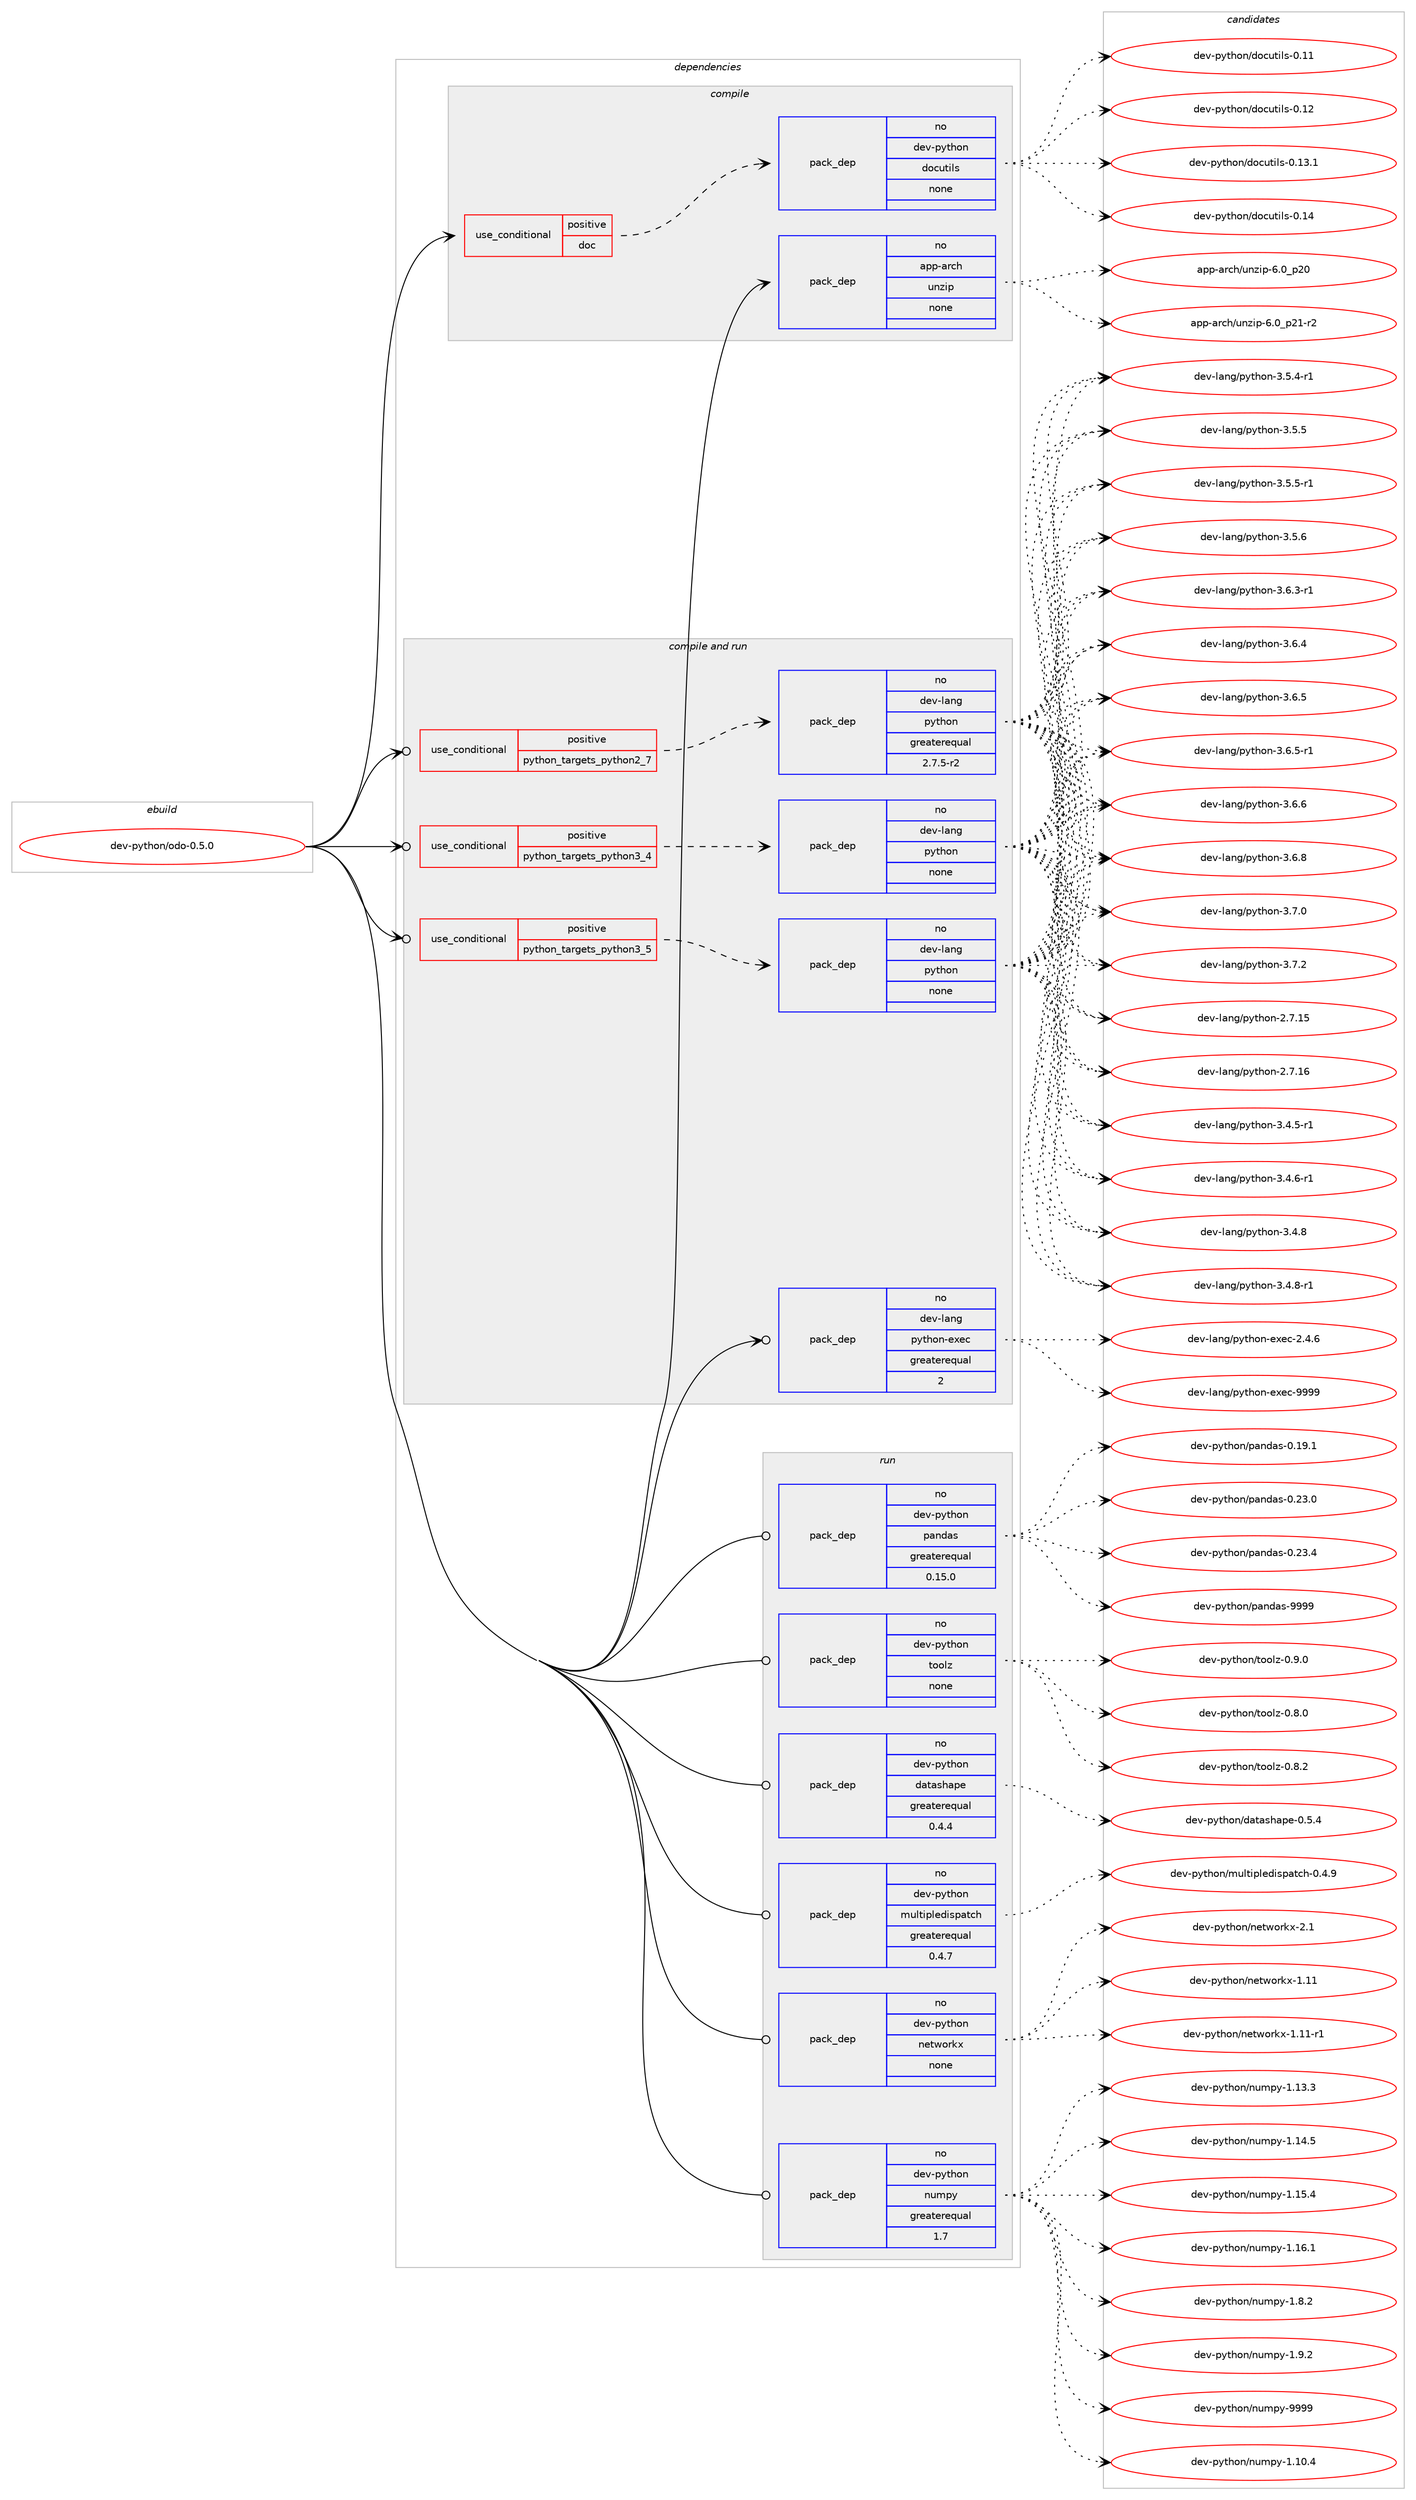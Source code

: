 digraph prolog {

# *************
# Graph options
# *************

newrank=true;
concentrate=true;
compound=true;
graph [rankdir=LR,fontname=Helvetica,fontsize=10,ranksep=1.5];#, ranksep=2.5, nodesep=0.2];
edge  [arrowhead=vee];
node  [fontname=Helvetica,fontsize=10];

# **********
# The ebuild
# **********

subgraph cluster_leftcol {
color=gray;
rank=same;
label=<<i>ebuild</i>>;
id [label="dev-python/odo-0.5.0", color=red, width=4, href="../dev-python/odo-0.5.0.svg"];
}

# ****************
# The dependencies
# ****************

subgraph cluster_midcol {
color=gray;
label=<<i>dependencies</i>>;
subgraph cluster_compile {
fillcolor="#eeeeee";
style=filled;
label=<<i>compile</i>>;
subgraph cond378516 {
dependency1421882 [label=<<TABLE BORDER="0" CELLBORDER="1" CELLSPACING="0" CELLPADDING="4"><TR><TD ROWSPAN="3" CELLPADDING="10">use_conditional</TD></TR><TR><TD>positive</TD></TR><TR><TD>doc</TD></TR></TABLE>>, shape=none, color=red];
subgraph pack1020089 {
dependency1421883 [label=<<TABLE BORDER="0" CELLBORDER="1" CELLSPACING="0" CELLPADDING="4" WIDTH="220"><TR><TD ROWSPAN="6" CELLPADDING="30">pack_dep</TD></TR><TR><TD WIDTH="110">no</TD></TR><TR><TD>dev-python</TD></TR><TR><TD>docutils</TD></TR><TR><TD>none</TD></TR><TR><TD></TD></TR></TABLE>>, shape=none, color=blue];
}
dependency1421882:e -> dependency1421883:w [weight=20,style="dashed",arrowhead="vee"];
}
id:e -> dependency1421882:w [weight=20,style="solid",arrowhead="vee"];
subgraph pack1020090 {
dependency1421884 [label=<<TABLE BORDER="0" CELLBORDER="1" CELLSPACING="0" CELLPADDING="4" WIDTH="220"><TR><TD ROWSPAN="6" CELLPADDING="30">pack_dep</TD></TR><TR><TD WIDTH="110">no</TD></TR><TR><TD>app-arch</TD></TR><TR><TD>unzip</TD></TR><TR><TD>none</TD></TR><TR><TD></TD></TR></TABLE>>, shape=none, color=blue];
}
id:e -> dependency1421884:w [weight=20,style="solid",arrowhead="vee"];
}
subgraph cluster_compileandrun {
fillcolor="#eeeeee";
style=filled;
label=<<i>compile and run</i>>;
subgraph cond378517 {
dependency1421885 [label=<<TABLE BORDER="0" CELLBORDER="1" CELLSPACING="0" CELLPADDING="4"><TR><TD ROWSPAN="3" CELLPADDING="10">use_conditional</TD></TR><TR><TD>positive</TD></TR><TR><TD>python_targets_python2_7</TD></TR></TABLE>>, shape=none, color=red];
subgraph pack1020091 {
dependency1421886 [label=<<TABLE BORDER="0" CELLBORDER="1" CELLSPACING="0" CELLPADDING="4" WIDTH="220"><TR><TD ROWSPAN="6" CELLPADDING="30">pack_dep</TD></TR><TR><TD WIDTH="110">no</TD></TR><TR><TD>dev-lang</TD></TR><TR><TD>python</TD></TR><TR><TD>greaterequal</TD></TR><TR><TD>2.7.5-r2</TD></TR></TABLE>>, shape=none, color=blue];
}
dependency1421885:e -> dependency1421886:w [weight=20,style="dashed",arrowhead="vee"];
}
id:e -> dependency1421885:w [weight=20,style="solid",arrowhead="odotvee"];
subgraph cond378518 {
dependency1421887 [label=<<TABLE BORDER="0" CELLBORDER="1" CELLSPACING="0" CELLPADDING="4"><TR><TD ROWSPAN="3" CELLPADDING="10">use_conditional</TD></TR><TR><TD>positive</TD></TR><TR><TD>python_targets_python3_4</TD></TR></TABLE>>, shape=none, color=red];
subgraph pack1020092 {
dependency1421888 [label=<<TABLE BORDER="0" CELLBORDER="1" CELLSPACING="0" CELLPADDING="4" WIDTH="220"><TR><TD ROWSPAN="6" CELLPADDING="30">pack_dep</TD></TR><TR><TD WIDTH="110">no</TD></TR><TR><TD>dev-lang</TD></TR><TR><TD>python</TD></TR><TR><TD>none</TD></TR><TR><TD></TD></TR></TABLE>>, shape=none, color=blue];
}
dependency1421887:e -> dependency1421888:w [weight=20,style="dashed",arrowhead="vee"];
}
id:e -> dependency1421887:w [weight=20,style="solid",arrowhead="odotvee"];
subgraph cond378519 {
dependency1421889 [label=<<TABLE BORDER="0" CELLBORDER="1" CELLSPACING="0" CELLPADDING="4"><TR><TD ROWSPAN="3" CELLPADDING="10">use_conditional</TD></TR><TR><TD>positive</TD></TR><TR><TD>python_targets_python3_5</TD></TR></TABLE>>, shape=none, color=red];
subgraph pack1020093 {
dependency1421890 [label=<<TABLE BORDER="0" CELLBORDER="1" CELLSPACING="0" CELLPADDING="4" WIDTH="220"><TR><TD ROWSPAN="6" CELLPADDING="30">pack_dep</TD></TR><TR><TD WIDTH="110">no</TD></TR><TR><TD>dev-lang</TD></TR><TR><TD>python</TD></TR><TR><TD>none</TD></TR><TR><TD></TD></TR></TABLE>>, shape=none, color=blue];
}
dependency1421889:e -> dependency1421890:w [weight=20,style="dashed",arrowhead="vee"];
}
id:e -> dependency1421889:w [weight=20,style="solid",arrowhead="odotvee"];
subgraph pack1020094 {
dependency1421891 [label=<<TABLE BORDER="0" CELLBORDER="1" CELLSPACING="0" CELLPADDING="4" WIDTH="220"><TR><TD ROWSPAN="6" CELLPADDING="30">pack_dep</TD></TR><TR><TD WIDTH="110">no</TD></TR><TR><TD>dev-lang</TD></TR><TR><TD>python-exec</TD></TR><TR><TD>greaterequal</TD></TR><TR><TD>2</TD></TR></TABLE>>, shape=none, color=blue];
}
id:e -> dependency1421891:w [weight=20,style="solid",arrowhead="odotvee"];
}
subgraph cluster_run {
fillcolor="#eeeeee";
style=filled;
label=<<i>run</i>>;
subgraph pack1020095 {
dependency1421892 [label=<<TABLE BORDER="0" CELLBORDER="1" CELLSPACING="0" CELLPADDING="4" WIDTH="220"><TR><TD ROWSPAN="6" CELLPADDING="30">pack_dep</TD></TR><TR><TD WIDTH="110">no</TD></TR><TR><TD>dev-python</TD></TR><TR><TD>datashape</TD></TR><TR><TD>greaterequal</TD></TR><TR><TD>0.4.4</TD></TR></TABLE>>, shape=none, color=blue];
}
id:e -> dependency1421892:w [weight=20,style="solid",arrowhead="odot"];
subgraph pack1020096 {
dependency1421893 [label=<<TABLE BORDER="0" CELLBORDER="1" CELLSPACING="0" CELLPADDING="4" WIDTH="220"><TR><TD ROWSPAN="6" CELLPADDING="30">pack_dep</TD></TR><TR><TD WIDTH="110">no</TD></TR><TR><TD>dev-python</TD></TR><TR><TD>multipledispatch</TD></TR><TR><TD>greaterequal</TD></TR><TR><TD>0.4.7</TD></TR></TABLE>>, shape=none, color=blue];
}
id:e -> dependency1421893:w [weight=20,style="solid",arrowhead="odot"];
subgraph pack1020097 {
dependency1421894 [label=<<TABLE BORDER="0" CELLBORDER="1" CELLSPACING="0" CELLPADDING="4" WIDTH="220"><TR><TD ROWSPAN="6" CELLPADDING="30">pack_dep</TD></TR><TR><TD WIDTH="110">no</TD></TR><TR><TD>dev-python</TD></TR><TR><TD>networkx</TD></TR><TR><TD>none</TD></TR><TR><TD></TD></TR></TABLE>>, shape=none, color=blue];
}
id:e -> dependency1421894:w [weight=20,style="solid",arrowhead="odot"];
subgraph pack1020098 {
dependency1421895 [label=<<TABLE BORDER="0" CELLBORDER="1" CELLSPACING="0" CELLPADDING="4" WIDTH="220"><TR><TD ROWSPAN="6" CELLPADDING="30">pack_dep</TD></TR><TR><TD WIDTH="110">no</TD></TR><TR><TD>dev-python</TD></TR><TR><TD>numpy</TD></TR><TR><TD>greaterequal</TD></TR><TR><TD>1.7</TD></TR></TABLE>>, shape=none, color=blue];
}
id:e -> dependency1421895:w [weight=20,style="solid",arrowhead="odot"];
subgraph pack1020099 {
dependency1421896 [label=<<TABLE BORDER="0" CELLBORDER="1" CELLSPACING="0" CELLPADDING="4" WIDTH="220"><TR><TD ROWSPAN="6" CELLPADDING="30">pack_dep</TD></TR><TR><TD WIDTH="110">no</TD></TR><TR><TD>dev-python</TD></TR><TR><TD>pandas</TD></TR><TR><TD>greaterequal</TD></TR><TR><TD>0.15.0</TD></TR></TABLE>>, shape=none, color=blue];
}
id:e -> dependency1421896:w [weight=20,style="solid",arrowhead="odot"];
subgraph pack1020100 {
dependency1421897 [label=<<TABLE BORDER="0" CELLBORDER="1" CELLSPACING="0" CELLPADDING="4" WIDTH="220"><TR><TD ROWSPAN="6" CELLPADDING="30">pack_dep</TD></TR><TR><TD WIDTH="110">no</TD></TR><TR><TD>dev-python</TD></TR><TR><TD>toolz</TD></TR><TR><TD>none</TD></TR><TR><TD></TD></TR></TABLE>>, shape=none, color=blue];
}
id:e -> dependency1421897:w [weight=20,style="solid",arrowhead="odot"];
}
}

# **************
# The candidates
# **************

subgraph cluster_choices {
rank=same;
color=gray;
label=<<i>candidates</i>>;

subgraph choice1020089 {
color=black;
nodesep=1;
choice1001011184511212111610411111047100111991171161051081154548464949 [label="dev-python/docutils-0.11", color=red, width=4,href="../dev-python/docutils-0.11.svg"];
choice1001011184511212111610411111047100111991171161051081154548464950 [label="dev-python/docutils-0.12", color=red, width=4,href="../dev-python/docutils-0.12.svg"];
choice10010111845112121116104111110471001119911711610510811545484649514649 [label="dev-python/docutils-0.13.1", color=red, width=4,href="../dev-python/docutils-0.13.1.svg"];
choice1001011184511212111610411111047100111991171161051081154548464952 [label="dev-python/docutils-0.14", color=red, width=4,href="../dev-python/docutils-0.14.svg"];
dependency1421883:e -> choice1001011184511212111610411111047100111991171161051081154548464949:w [style=dotted,weight="100"];
dependency1421883:e -> choice1001011184511212111610411111047100111991171161051081154548464950:w [style=dotted,weight="100"];
dependency1421883:e -> choice10010111845112121116104111110471001119911711610510811545484649514649:w [style=dotted,weight="100"];
dependency1421883:e -> choice1001011184511212111610411111047100111991171161051081154548464952:w [style=dotted,weight="100"];
}
subgraph choice1020090 {
color=black;
nodesep=1;
choice971121124597114991044711711012210511245544648951125048 [label="app-arch/unzip-6.0_p20", color=red, width=4,href="../app-arch/unzip-6.0_p20.svg"];
choice9711211245971149910447117110122105112455446489511250494511450 [label="app-arch/unzip-6.0_p21-r2", color=red, width=4,href="../app-arch/unzip-6.0_p21-r2.svg"];
dependency1421884:e -> choice971121124597114991044711711012210511245544648951125048:w [style=dotted,weight="100"];
dependency1421884:e -> choice9711211245971149910447117110122105112455446489511250494511450:w [style=dotted,weight="100"];
}
subgraph choice1020091 {
color=black;
nodesep=1;
choice10010111845108971101034711212111610411111045504655464953 [label="dev-lang/python-2.7.15", color=red, width=4,href="../dev-lang/python-2.7.15.svg"];
choice10010111845108971101034711212111610411111045504655464954 [label="dev-lang/python-2.7.16", color=red, width=4,href="../dev-lang/python-2.7.16.svg"];
choice1001011184510897110103471121211161041111104551465246534511449 [label="dev-lang/python-3.4.5-r1", color=red, width=4,href="../dev-lang/python-3.4.5-r1.svg"];
choice1001011184510897110103471121211161041111104551465246544511449 [label="dev-lang/python-3.4.6-r1", color=red, width=4,href="../dev-lang/python-3.4.6-r1.svg"];
choice100101118451089711010347112121116104111110455146524656 [label="dev-lang/python-3.4.8", color=red, width=4,href="../dev-lang/python-3.4.8.svg"];
choice1001011184510897110103471121211161041111104551465246564511449 [label="dev-lang/python-3.4.8-r1", color=red, width=4,href="../dev-lang/python-3.4.8-r1.svg"];
choice1001011184510897110103471121211161041111104551465346524511449 [label="dev-lang/python-3.5.4-r1", color=red, width=4,href="../dev-lang/python-3.5.4-r1.svg"];
choice100101118451089711010347112121116104111110455146534653 [label="dev-lang/python-3.5.5", color=red, width=4,href="../dev-lang/python-3.5.5.svg"];
choice1001011184510897110103471121211161041111104551465346534511449 [label="dev-lang/python-3.5.5-r1", color=red, width=4,href="../dev-lang/python-3.5.5-r1.svg"];
choice100101118451089711010347112121116104111110455146534654 [label="dev-lang/python-3.5.6", color=red, width=4,href="../dev-lang/python-3.5.6.svg"];
choice1001011184510897110103471121211161041111104551465446514511449 [label="dev-lang/python-3.6.3-r1", color=red, width=4,href="../dev-lang/python-3.6.3-r1.svg"];
choice100101118451089711010347112121116104111110455146544652 [label="dev-lang/python-3.6.4", color=red, width=4,href="../dev-lang/python-3.6.4.svg"];
choice100101118451089711010347112121116104111110455146544653 [label="dev-lang/python-3.6.5", color=red, width=4,href="../dev-lang/python-3.6.5.svg"];
choice1001011184510897110103471121211161041111104551465446534511449 [label="dev-lang/python-3.6.5-r1", color=red, width=4,href="../dev-lang/python-3.6.5-r1.svg"];
choice100101118451089711010347112121116104111110455146544654 [label="dev-lang/python-3.6.6", color=red, width=4,href="../dev-lang/python-3.6.6.svg"];
choice100101118451089711010347112121116104111110455146544656 [label="dev-lang/python-3.6.8", color=red, width=4,href="../dev-lang/python-3.6.8.svg"];
choice100101118451089711010347112121116104111110455146554648 [label="dev-lang/python-3.7.0", color=red, width=4,href="../dev-lang/python-3.7.0.svg"];
choice100101118451089711010347112121116104111110455146554650 [label="dev-lang/python-3.7.2", color=red, width=4,href="../dev-lang/python-3.7.2.svg"];
dependency1421886:e -> choice10010111845108971101034711212111610411111045504655464953:w [style=dotted,weight="100"];
dependency1421886:e -> choice10010111845108971101034711212111610411111045504655464954:w [style=dotted,weight="100"];
dependency1421886:e -> choice1001011184510897110103471121211161041111104551465246534511449:w [style=dotted,weight="100"];
dependency1421886:e -> choice1001011184510897110103471121211161041111104551465246544511449:w [style=dotted,weight="100"];
dependency1421886:e -> choice100101118451089711010347112121116104111110455146524656:w [style=dotted,weight="100"];
dependency1421886:e -> choice1001011184510897110103471121211161041111104551465246564511449:w [style=dotted,weight="100"];
dependency1421886:e -> choice1001011184510897110103471121211161041111104551465346524511449:w [style=dotted,weight="100"];
dependency1421886:e -> choice100101118451089711010347112121116104111110455146534653:w [style=dotted,weight="100"];
dependency1421886:e -> choice1001011184510897110103471121211161041111104551465346534511449:w [style=dotted,weight="100"];
dependency1421886:e -> choice100101118451089711010347112121116104111110455146534654:w [style=dotted,weight="100"];
dependency1421886:e -> choice1001011184510897110103471121211161041111104551465446514511449:w [style=dotted,weight="100"];
dependency1421886:e -> choice100101118451089711010347112121116104111110455146544652:w [style=dotted,weight="100"];
dependency1421886:e -> choice100101118451089711010347112121116104111110455146544653:w [style=dotted,weight="100"];
dependency1421886:e -> choice1001011184510897110103471121211161041111104551465446534511449:w [style=dotted,weight="100"];
dependency1421886:e -> choice100101118451089711010347112121116104111110455146544654:w [style=dotted,weight="100"];
dependency1421886:e -> choice100101118451089711010347112121116104111110455146544656:w [style=dotted,weight="100"];
dependency1421886:e -> choice100101118451089711010347112121116104111110455146554648:w [style=dotted,weight="100"];
dependency1421886:e -> choice100101118451089711010347112121116104111110455146554650:w [style=dotted,weight="100"];
}
subgraph choice1020092 {
color=black;
nodesep=1;
choice10010111845108971101034711212111610411111045504655464953 [label="dev-lang/python-2.7.15", color=red, width=4,href="../dev-lang/python-2.7.15.svg"];
choice10010111845108971101034711212111610411111045504655464954 [label="dev-lang/python-2.7.16", color=red, width=4,href="../dev-lang/python-2.7.16.svg"];
choice1001011184510897110103471121211161041111104551465246534511449 [label="dev-lang/python-3.4.5-r1", color=red, width=4,href="../dev-lang/python-3.4.5-r1.svg"];
choice1001011184510897110103471121211161041111104551465246544511449 [label="dev-lang/python-3.4.6-r1", color=red, width=4,href="../dev-lang/python-3.4.6-r1.svg"];
choice100101118451089711010347112121116104111110455146524656 [label="dev-lang/python-3.4.8", color=red, width=4,href="../dev-lang/python-3.4.8.svg"];
choice1001011184510897110103471121211161041111104551465246564511449 [label="dev-lang/python-3.4.8-r1", color=red, width=4,href="../dev-lang/python-3.4.8-r1.svg"];
choice1001011184510897110103471121211161041111104551465346524511449 [label="dev-lang/python-3.5.4-r1", color=red, width=4,href="../dev-lang/python-3.5.4-r1.svg"];
choice100101118451089711010347112121116104111110455146534653 [label="dev-lang/python-3.5.5", color=red, width=4,href="../dev-lang/python-3.5.5.svg"];
choice1001011184510897110103471121211161041111104551465346534511449 [label="dev-lang/python-3.5.5-r1", color=red, width=4,href="../dev-lang/python-3.5.5-r1.svg"];
choice100101118451089711010347112121116104111110455146534654 [label="dev-lang/python-3.5.6", color=red, width=4,href="../dev-lang/python-3.5.6.svg"];
choice1001011184510897110103471121211161041111104551465446514511449 [label="dev-lang/python-3.6.3-r1", color=red, width=4,href="../dev-lang/python-3.6.3-r1.svg"];
choice100101118451089711010347112121116104111110455146544652 [label="dev-lang/python-3.6.4", color=red, width=4,href="../dev-lang/python-3.6.4.svg"];
choice100101118451089711010347112121116104111110455146544653 [label="dev-lang/python-3.6.5", color=red, width=4,href="../dev-lang/python-3.6.5.svg"];
choice1001011184510897110103471121211161041111104551465446534511449 [label="dev-lang/python-3.6.5-r1", color=red, width=4,href="../dev-lang/python-3.6.5-r1.svg"];
choice100101118451089711010347112121116104111110455146544654 [label="dev-lang/python-3.6.6", color=red, width=4,href="../dev-lang/python-3.6.6.svg"];
choice100101118451089711010347112121116104111110455146544656 [label="dev-lang/python-3.6.8", color=red, width=4,href="../dev-lang/python-3.6.8.svg"];
choice100101118451089711010347112121116104111110455146554648 [label="dev-lang/python-3.7.0", color=red, width=4,href="../dev-lang/python-3.7.0.svg"];
choice100101118451089711010347112121116104111110455146554650 [label="dev-lang/python-3.7.2", color=red, width=4,href="../dev-lang/python-3.7.2.svg"];
dependency1421888:e -> choice10010111845108971101034711212111610411111045504655464953:w [style=dotted,weight="100"];
dependency1421888:e -> choice10010111845108971101034711212111610411111045504655464954:w [style=dotted,weight="100"];
dependency1421888:e -> choice1001011184510897110103471121211161041111104551465246534511449:w [style=dotted,weight="100"];
dependency1421888:e -> choice1001011184510897110103471121211161041111104551465246544511449:w [style=dotted,weight="100"];
dependency1421888:e -> choice100101118451089711010347112121116104111110455146524656:w [style=dotted,weight="100"];
dependency1421888:e -> choice1001011184510897110103471121211161041111104551465246564511449:w [style=dotted,weight="100"];
dependency1421888:e -> choice1001011184510897110103471121211161041111104551465346524511449:w [style=dotted,weight="100"];
dependency1421888:e -> choice100101118451089711010347112121116104111110455146534653:w [style=dotted,weight="100"];
dependency1421888:e -> choice1001011184510897110103471121211161041111104551465346534511449:w [style=dotted,weight="100"];
dependency1421888:e -> choice100101118451089711010347112121116104111110455146534654:w [style=dotted,weight="100"];
dependency1421888:e -> choice1001011184510897110103471121211161041111104551465446514511449:w [style=dotted,weight="100"];
dependency1421888:e -> choice100101118451089711010347112121116104111110455146544652:w [style=dotted,weight="100"];
dependency1421888:e -> choice100101118451089711010347112121116104111110455146544653:w [style=dotted,weight="100"];
dependency1421888:e -> choice1001011184510897110103471121211161041111104551465446534511449:w [style=dotted,weight="100"];
dependency1421888:e -> choice100101118451089711010347112121116104111110455146544654:w [style=dotted,weight="100"];
dependency1421888:e -> choice100101118451089711010347112121116104111110455146544656:w [style=dotted,weight="100"];
dependency1421888:e -> choice100101118451089711010347112121116104111110455146554648:w [style=dotted,weight="100"];
dependency1421888:e -> choice100101118451089711010347112121116104111110455146554650:w [style=dotted,weight="100"];
}
subgraph choice1020093 {
color=black;
nodesep=1;
choice10010111845108971101034711212111610411111045504655464953 [label="dev-lang/python-2.7.15", color=red, width=4,href="../dev-lang/python-2.7.15.svg"];
choice10010111845108971101034711212111610411111045504655464954 [label="dev-lang/python-2.7.16", color=red, width=4,href="../dev-lang/python-2.7.16.svg"];
choice1001011184510897110103471121211161041111104551465246534511449 [label="dev-lang/python-3.4.5-r1", color=red, width=4,href="../dev-lang/python-3.4.5-r1.svg"];
choice1001011184510897110103471121211161041111104551465246544511449 [label="dev-lang/python-3.4.6-r1", color=red, width=4,href="../dev-lang/python-3.4.6-r1.svg"];
choice100101118451089711010347112121116104111110455146524656 [label="dev-lang/python-3.4.8", color=red, width=4,href="../dev-lang/python-3.4.8.svg"];
choice1001011184510897110103471121211161041111104551465246564511449 [label="dev-lang/python-3.4.8-r1", color=red, width=4,href="../dev-lang/python-3.4.8-r1.svg"];
choice1001011184510897110103471121211161041111104551465346524511449 [label="dev-lang/python-3.5.4-r1", color=red, width=4,href="../dev-lang/python-3.5.4-r1.svg"];
choice100101118451089711010347112121116104111110455146534653 [label="dev-lang/python-3.5.5", color=red, width=4,href="../dev-lang/python-3.5.5.svg"];
choice1001011184510897110103471121211161041111104551465346534511449 [label="dev-lang/python-3.5.5-r1", color=red, width=4,href="../dev-lang/python-3.5.5-r1.svg"];
choice100101118451089711010347112121116104111110455146534654 [label="dev-lang/python-3.5.6", color=red, width=4,href="../dev-lang/python-3.5.6.svg"];
choice1001011184510897110103471121211161041111104551465446514511449 [label="dev-lang/python-3.6.3-r1", color=red, width=4,href="../dev-lang/python-3.6.3-r1.svg"];
choice100101118451089711010347112121116104111110455146544652 [label="dev-lang/python-3.6.4", color=red, width=4,href="../dev-lang/python-3.6.4.svg"];
choice100101118451089711010347112121116104111110455146544653 [label="dev-lang/python-3.6.5", color=red, width=4,href="../dev-lang/python-3.6.5.svg"];
choice1001011184510897110103471121211161041111104551465446534511449 [label="dev-lang/python-3.6.5-r1", color=red, width=4,href="../dev-lang/python-3.6.5-r1.svg"];
choice100101118451089711010347112121116104111110455146544654 [label="dev-lang/python-3.6.6", color=red, width=4,href="../dev-lang/python-3.6.6.svg"];
choice100101118451089711010347112121116104111110455146544656 [label="dev-lang/python-3.6.8", color=red, width=4,href="../dev-lang/python-3.6.8.svg"];
choice100101118451089711010347112121116104111110455146554648 [label="dev-lang/python-3.7.0", color=red, width=4,href="../dev-lang/python-3.7.0.svg"];
choice100101118451089711010347112121116104111110455146554650 [label="dev-lang/python-3.7.2", color=red, width=4,href="../dev-lang/python-3.7.2.svg"];
dependency1421890:e -> choice10010111845108971101034711212111610411111045504655464953:w [style=dotted,weight="100"];
dependency1421890:e -> choice10010111845108971101034711212111610411111045504655464954:w [style=dotted,weight="100"];
dependency1421890:e -> choice1001011184510897110103471121211161041111104551465246534511449:w [style=dotted,weight="100"];
dependency1421890:e -> choice1001011184510897110103471121211161041111104551465246544511449:w [style=dotted,weight="100"];
dependency1421890:e -> choice100101118451089711010347112121116104111110455146524656:w [style=dotted,weight="100"];
dependency1421890:e -> choice1001011184510897110103471121211161041111104551465246564511449:w [style=dotted,weight="100"];
dependency1421890:e -> choice1001011184510897110103471121211161041111104551465346524511449:w [style=dotted,weight="100"];
dependency1421890:e -> choice100101118451089711010347112121116104111110455146534653:w [style=dotted,weight="100"];
dependency1421890:e -> choice1001011184510897110103471121211161041111104551465346534511449:w [style=dotted,weight="100"];
dependency1421890:e -> choice100101118451089711010347112121116104111110455146534654:w [style=dotted,weight="100"];
dependency1421890:e -> choice1001011184510897110103471121211161041111104551465446514511449:w [style=dotted,weight="100"];
dependency1421890:e -> choice100101118451089711010347112121116104111110455146544652:w [style=dotted,weight="100"];
dependency1421890:e -> choice100101118451089711010347112121116104111110455146544653:w [style=dotted,weight="100"];
dependency1421890:e -> choice1001011184510897110103471121211161041111104551465446534511449:w [style=dotted,weight="100"];
dependency1421890:e -> choice100101118451089711010347112121116104111110455146544654:w [style=dotted,weight="100"];
dependency1421890:e -> choice100101118451089711010347112121116104111110455146544656:w [style=dotted,weight="100"];
dependency1421890:e -> choice100101118451089711010347112121116104111110455146554648:w [style=dotted,weight="100"];
dependency1421890:e -> choice100101118451089711010347112121116104111110455146554650:w [style=dotted,weight="100"];
}
subgraph choice1020094 {
color=black;
nodesep=1;
choice1001011184510897110103471121211161041111104510112010199455046524654 [label="dev-lang/python-exec-2.4.6", color=red, width=4,href="../dev-lang/python-exec-2.4.6.svg"];
choice10010111845108971101034711212111610411111045101120101994557575757 [label="dev-lang/python-exec-9999", color=red, width=4,href="../dev-lang/python-exec-9999.svg"];
dependency1421891:e -> choice1001011184510897110103471121211161041111104510112010199455046524654:w [style=dotted,weight="100"];
dependency1421891:e -> choice10010111845108971101034711212111610411111045101120101994557575757:w [style=dotted,weight="100"];
}
subgraph choice1020095 {
color=black;
nodesep=1;
choice1001011184511212111610411111047100971169711510497112101454846534652 [label="dev-python/datashape-0.5.4", color=red, width=4,href="../dev-python/datashape-0.5.4.svg"];
dependency1421892:e -> choice1001011184511212111610411111047100971169711510497112101454846534652:w [style=dotted,weight="100"];
}
subgraph choice1020096 {
color=black;
nodesep=1;
choice10010111845112121116104111110471091171081161051121081011001051151129711699104454846524657 [label="dev-python/multipledispatch-0.4.9", color=red, width=4,href="../dev-python/multipledispatch-0.4.9.svg"];
dependency1421893:e -> choice10010111845112121116104111110471091171081161051121081011001051151129711699104454846524657:w [style=dotted,weight="100"];
}
subgraph choice1020097 {
color=black;
nodesep=1;
choice10010111845112121116104111110471101011161191111141071204549464949 [label="dev-python/networkx-1.11", color=red, width=4,href="../dev-python/networkx-1.11.svg"];
choice100101118451121211161041111104711010111611911111410712045494649494511449 [label="dev-python/networkx-1.11-r1", color=red, width=4,href="../dev-python/networkx-1.11-r1.svg"];
choice100101118451121211161041111104711010111611911111410712045504649 [label="dev-python/networkx-2.1", color=red, width=4,href="../dev-python/networkx-2.1.svg"];
dependency1421894:e -> choice10010111845112121116104111110471101011161191111141071204549464949:w [style=dotted,weight="100"];
dependency1421894:e -> choice100101118451121211161041111104711010111611911111410712045494649494511449:w [style=dotted,weight="100"];
dependency1421894:e -> choice100101118451121211161041111104711010111611911111410712045504649:w [style=dotted,weight="100"];
}
subgraph choice1020098 {
color=black;
nodesep=1;
choice100101118451121211161041111104711011710911212145494649484652 [label="dev-python/numpy-1.10.4", color=red, width=4,href="../dev-python/numpy-1.10.4.svg"];
choice100101118451121211161041111104711011710911212145494649514651 [label="dev-python/numpy-1.13.3", color=red, width=4,href="../dev-python/numpy-1.13.3.svg"];
choice100101118451121211161041111104711011710911212145494649524653 [label="dev-python/numpy-1.14.5", color=red, width=4,href="../dev-python/numpy-1.14.5.svg"];
choice100101118451121211161041111104711011710911212145494649534652 [label="dev-python/numpy-1.15.4", color=red, width=4,href="../dev-python/numpy-1.15.4.svg"];
choice100101118451121211161041111104711011710911212145494649544649 [label="dev-python/numpy-1.16.1", color=red, width=4,href="../dev-python/numpy-1.16.1.svg"];
choice1001011184511212111610411111047110117109112121454946564650 [label="dev-python/numpy-1.8.2", color=red, width=4,href="../dev-python/numpy-1.8.2.svg"];
choice1001011184511212111610411111047110117109112121454946574650 [label="dev-python/numpy-1.9.2", color=red, width=4,href="../dev-python/numpy-1.9.2.svg"];
choice10010111845112121116104111110471101171091121214557575757 [label="dev-python/numpy-9999", color=red, width=4,href="../dev-python/numpy-9999.svg"];
dependency1421895:e -> choice100101118451121211161041111104711011710911212145494649484652:w [style=dotted,weight="100"];
dependency1421895:e -> choice100101118451121211161041111104711011710911212145494649514651:w [style=dotted,weight="100"];
dependency1421895:e -> choice100101118451121211161041111104711011710911212145494649524653:w [style=dotted,weight="100"];
dependency1421895:e -> choice100101118451121211161041111104711011710911212145494649534652:w [style=dotted,weight="100"];
dependency1421895:e -> choice100101118451121211161041111104711011710911212145494649544649:w [style=dotted,weight="100"];
dependency1421895:e -> choice1001011184511212111610411111047110117109112121454946564650:w [style=dotted,weight="100"];
dependency1421895:e -> choice1001011184511212111610411111047110117109112121454946574650:w [style=dotted,weight="100"];
dependency1421895:e -> choice10010111845112121116104111110471101171091121214557575757:w [style=dotted,weight="100"];
}
subgraph choice1020099 {
color=black;
nodesep=1;
choice1001011184511212111610411111047112971101009711545484649574649 [label="dev-python/pandas-0.19.1", color=red, width=4,href="../dev-python/pandas-0.19.1.svg"];
choice1001011184511212111610411111047112971101009711545484650514648 [label="dev-python/pandas-0.23.0", color=red, width=4,href="../dev-python/pandas-0.23.0.svg"];
choice1001011184511212111610411111047112971101009711545484650514652 [label="dev-python/pandas-0.23.4", color=red, width=4,href="../dev-python/pandas-0.23.4.svg"];
choice100101118451121211161041111104711297110100971154557575757 [label="dev-python/pandas-9999", color=red, width=4,href="../dev-python/pandas-9999.svg"];
dependency1421896:e -> choice1001011184511212111610411111047112971101009711545484649574649:w [style=dotted,weight="100"];
dependency1421896:e -> choice1001011184511212111610411111047112971101009711545484650514648:w [style=dotted,weight="100"];
dependency1421896:e -> choice1001011184511212111610411111047112971101009711545484650514652:w [style=dotted,weight="100"];
dependency1421896:e -> choice100101118451121211161041111104711297110100971154557575757:w [style=dotted,weight="100"];
}
subgraph choice1020100 {
color=black;
nodesep=1;
choice1001011184511212111610411111047116111111108122454846564648 [label="dev-python/toolz-0.8.0", color=red, width=4,href="../dev-python/toolz-0.8.0.svg"];
choice1001011184511212111610411111047116111111108122454846564650 [label="dev-python/toolz-0.8.2", color=red, width=4,href="../dev-python/toolz-0.8.2.svg"];
choice1001011184511212111610411111047116111111108122454846574648 [label="dev-python/toolz-0.9.0", color=red, width=4,href="../dev-python/toolz-0.9.0.svg"];
dependency1421897:e -> choice1001011184511212111610411111047116111111108122454846564648:w [style=dotted,weight="100"];
dependency1421897:e -> choice1001011184511212111610411111047116111111108122454846564650:w [style=dotted,weight="100"];
dependency1421897:e -> choice1001011184511212111610411111047116111111108122454846574648:w [style=dotted,weight="100"];
}
}

}
